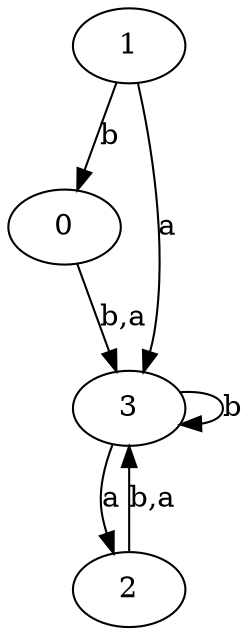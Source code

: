 digraph {
 ranksep=0.5;
 d2tdocpreamble = "\usetikzlibrary{automata}";
 d2tfigpreamble = "\tikzstyle{every state}= [ draw=blue!50,very thick,fill=blue!20]  \tikzstyle{auto}= [fill=white]";
 node [style="state"];
 edge [lblstyle="auto",topath="bend right", len=4  ]
  "0" [label="0",];
  "1" [label="1",style = "state, accepting"];
  "2" [label="2",];
  "3" [label="3",style = "state, initial"];
  "0" -> "3" [label="b,a"];
  "1" -> "0" [label="b"];
  "1" -> "3" [label="a"];
  "2" -> "3" [label="b,a"];
  "3" -> "2" [label="a"];
  "3" -> "3" [label="b",topath="loop above"];
}